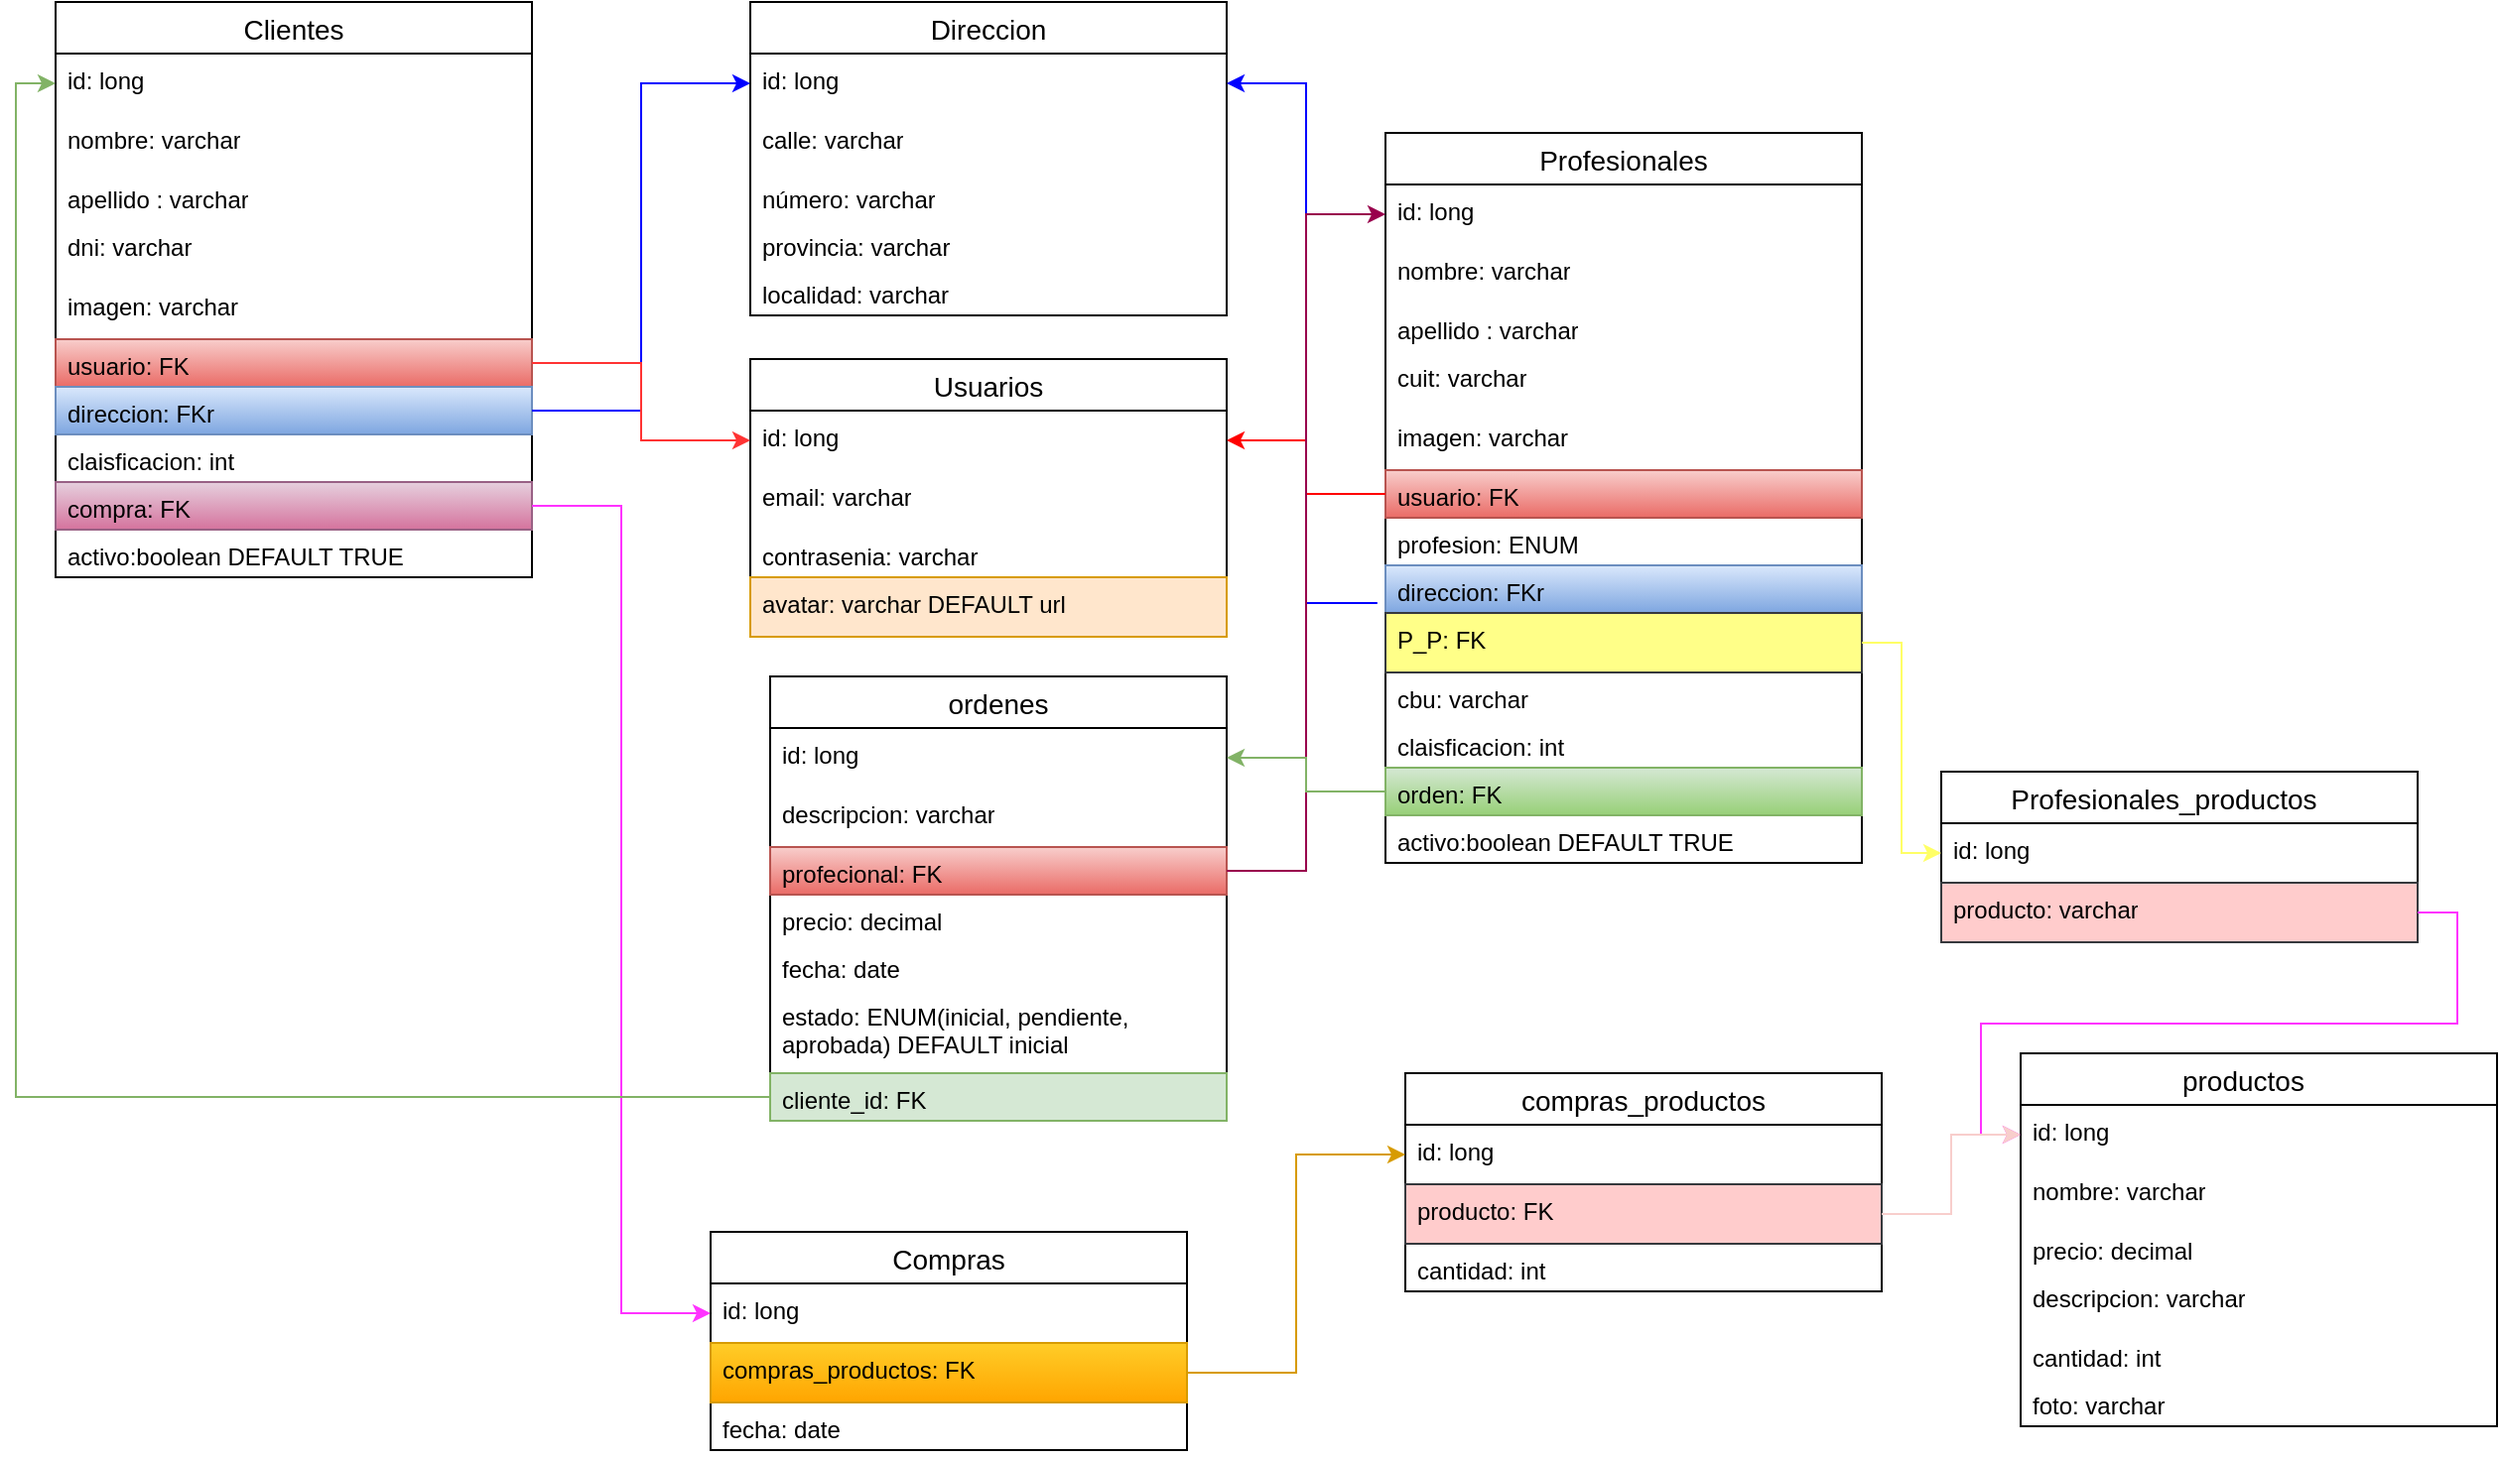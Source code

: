 <mxfile version="23.1.5" type="device">
  <diagram name="Página-1" id="OhLN4CfPw5EbJLbGFx0G">
    <mxGraphModel dx="832" dy="473" grid="1" gridSize="10" guides="1" tooltips="1" connect="1" arrows="1" fold="1" page="1" pageScale="1" pageWidth="827" pageHeight="1169" math="0" shadow="0">
      <root>
        <mxCell id="0" />
        <mxCell id="1" parent="0" />
        <mxCell id="5h6gD63ZJwvLhJhtUFyL-3" value="Clientes" style="swimlane;fontStyle=0;childLayout=stackLayout;horizontal=1;startSize=26;horizontalStack=0;resizeParent=1;resizeParentMax=0;resizeLast=0;collapsible=1;marginBottom=0;align=center;fontSize=14;" parent="1" vertex="1">
          <mxGeometry x="70" y="80" width="240" height="290" as="geometry" />
        </mxCell>
        <mxCell id="5h6gD63ZJwvLhJhtUFyL-4" value="id: long" style="text;strokeColor=none;fillColor=none;spacingLeft=4;spacingRight=4;overflow=hidden;rotatable=0;points=[[0,0.5],[1,0.5]];portConstraint=eastwest;fontSize=12;whiteSpace=wrap;html=1;" parent="5h6gD63ZJwvLhJhtUFyL-3" vertex="1">
          <mxGeometry y="26" width="240" height="30" as="geometry" />
        </mxCell>
        <mxCell id="5h6gD63ZJwvLhJhtUFyL-5" value="nombre: varchar" style="text;strokeColor=none;fillColor=none;spacingLeft=4;spacingRight=4;overflow=hidden;rotatable=0;points=[[0,0.5],[1,0.5]];portConstraint=eastwest;fontSize=12;whiteSpace=wrap;html=1;" parent="5h6gD63ZJwvLhJhtUFyL-3" vertex="1">
          <mxGeometry y="56" width="240" height="30" as="geometry" />
        </mxCell>
        <mxCell id="5h6gD63ZJwvLhJhtUFyL-6" value="apellido : varchar" style="text;strokeColor=none;fillColor=none;spacingLeft=4;spacingRight=4;overflow=hidden;rotatable=0;points=[[0,0.5],[1,0.5]];portConstraint=eastwest;fontSize=12;whiteSpace=wrap;html=1;" parent="5h6gD63ZJwvLhJhtUFyL-3" vertex="1">
          <mxGeometry y="86" width="240" height="24" as="geometry" />
        </mxCell>
        <mxCell id="5h6gD63ZJwvLhJhtUFyL-7" value="dni: varchar" style="text;strokeColor=none;fillColor=none;spacingLeft=4;spacingRight=4;overflow=hidden;rotatable=0;points=[[0,0.5],[1,0.5]];portConstraint=eastwest;fontSize=12;whiteSpace=wrap;html=1;" parent="5h6gD63ZJwvLhJhtUFyL-3" vertex="1">
          <mxGeometry y="110" width="240" height="30" as="geometry" />
        </mxCell>
        <mxCell id="XZwyygb9J_0dF2NHPuty-4" value="imagen: varchar" style="text;spacingLeft=4;spacingRight=4;overflow=hidden;rotatable=0;points=[[0,0.5],[1,0.5]];portConstraint=eastwest;fontSize=12;whiteSpace=wrap;html=1;" parent="5h6gD63ZJwvLhJhtUFyL-3" vertex="1">
          <mxGeometry y="140" width="240" height="30" as="geometry" />
        </mxCell>
        <mxCell id="5h6gD63ZJwvLhJhtUFyL-24" value="usuario: FK" style="text;strokeColor=#b85450;fillColor=#f8cecc;spacingLeft=4;spacingRight=4;overflow=hidden;rotatable=0;points=[[0,0.5],[1,0.5]];portConstraint=eastwest;fontSize=12;whiteSpace=wrap;html=1;gradientColor=#ea6b66;" parent="5h6gD63ZJwvLhJhtUFyL-3" vertex="1">
          <mxGeometry y="170" width="240" height="24" as="geometry" />
        </mxCell>
        <mxCell id="5h6gD63ZJwvLhJhtUFyL-8" value="direccion: FKr" style="text;strokeColor=#6c8ebf;fillColor=#dae8fc;spacingLeft=4;spacingRight=4;overflow=hidden;rotatable=0;points=[[0,0.5],[1,0.5]];portConstraint=eastwest;fontSize=12;whiteSpace=wrap;html=1;gradientColor=#7ea6e0;" parent="5h6gD63ZJwvLhJhtUFyL-3" vertex="1">
          <mxGeometry y="194" width="240" height="24" as="geometry" />
        </mxCell>
        <mxCell id="5h6gD63ZJwvLhJhtUFyL-73" value="claisficacion: int&amp;nbsp;&amp;nbsp;&amp;nbsp;&amp;nbsp;&amp;nbsp;&amp;nbsp;&amp;nbsp;&amp;nbsp;&amp;nbsp;&amp;nbsp; " style="text;strokeColor=none;fillColor=none;spacingLeft=4;spacingRight=4;overflow=hidden;rotatable=0;points=[[0,0.5],[1,0.5]];portConstraint=eastwest;fontSize=12;whiteSpace=wrap;html=1;" parent="5h6gD63ZJwvLhJhtUFyL-3" vertex="1">
          <mxGeometry y="218" width="240" height="24" as="geometry" />
        </mxCell>
        <mxCell id="5h6gD63ZJwvLhJhtUFyL-82" value="compra: FK " style="text;strokeColor=#996185;fillColor=#e6d0de;spacingLeft=4;spacingRight=4;overflow=hidden;rotatable=0;points=[[0,0.5],[1,0.5]];portConstraint=eastwest;fontSize=12;whiteSpace=wrap;html=1;gradientColor=#d5739d;" parent="5h6gD63ZJwvLhJhtUFyL-3" vertex="1">
          <mxGeometry y="242" width="240" height="24" as="geometry" />
        </mxCell>
        <mxCell id="zGZ2m8Iwme6kOGz4YDEs-1" value="activo:boolean DEFAULT TRUE " style="text;spacingLeft=4;spacingRight=4;overflow=hidden;rotatable=0;points=[[0,0.5],[1,0.5]];portConstraint=eastwest;fontSize=12;whiteSpace=wrap;html=1;" parent="5h6gD63ZJwvLhJhtUFyL-3" vertex="1">
          <mxGeometry y="266" width="240" height="24" as="geometry" />
        </mxCell>
        <mxCell id="5h6gD63ZJwvLhJhtUFyL-9" value="Direccion" style="swimlane;fontStyle=0;childLayout=stackLayout;horizontal=1;startSize=26;horizontalStack=0;resizeParent=1;resizeParentMax=0;resizeLast=0;collapsible=1;marginBottom=0;align=center;fontSize=14;" parent="1" vertex="1">
          <mxGeometry x="420" y="80" width="240" height="158" as="geometry" />
        </mxCell>
        <mxCell id="5h6gD63ZJwvLhJhtUFyL-10" value="id: long" style="text;strokeColor=none;fillColor=none;spacingLeft=4;spacingRight=4;overflow=hidden;rotatable=0;points=[[0,0.5],[1,0.5]];portConstraint=eastwest;fontSize=12;whiteSpace=wrap;html=1;" parent="5h6gD63ZJwvLhJhtUFyL-9" vertex="1">
          <mxGeometry y="26" width="240" height="30" as="geometry" />
        </mxCell>
        <mxCell id="5h6gD63ZJwvLhJhtUFyL-11" value="calle: varchar" style="text;strokeColor=none;fillColor=none;spacingLeft=4;spacingRight=4;overflow=hidden;rotatable=0;points=[[0,0.5],[1,0.5]];portConstraint=eastwest;fontSize=12;whiteSpace=wrap;html=1;" parent="5h6gD63ZJwvLhJhtUFyL-9" vertex="1">
          <mxGeometry y="56" width="240" height="30" as="geometry" />
        </mxCell>
        <mxCell id="5h6gD63ZJwvLhJhtUFyL-14" value="número: varchar" style="text;strokeColor=none;fillColor=none;spacingLeft=4;spacingRight=4;overflow=hidden;rotatable=0;points=[[0,0.5],[1,0.5]];portConstraint=eastwest;fontSize=12;whiteSpace=wrap;html=1;" parent="5h6gD63ZJwvLhJhtUFyL-9" vertex="1">
          <mxGeometry y="86" width="240" height="24" as="geometry" />
        </mxCell>
        <mxCell id="5h6gD63ZJwvLhJhtUFyL-21" value="provincia: varchar" style="text;strokeColor=none;fillColor=none;spacingLeft=4;spacingRight=4;overflow=hidden;rotatable=0;points=[[0,0.5],[1,0.5]];portConstraint=eastwest;fontSize=12;whiteSpace=wrap;html=1;" parent="5h6gD63ZJwvLhJhtUFyL-9" vertex="1">
          <mxGeometry y="110" width="240" height="24" as="geometry" />
        </mxCell>
        <mxCell id="5h6gD63ZJwvLhJhtUFyL-12" value="localidad: varchar" style="text;strokeColor=none;fillColor=none;spacingLeft=4;spacingRight=4;overflow=hidden;rotatable=0;points=[[0,0.5],[1,0.5]];portConstraint=eastwest;fontSize=12;whiteSpace=wrap;html=1;" parent="5h6gD63ZJwvLhJhtUFyL-9" vertex="1">
          <mxGeometry y="134" width="240" height="24" as="geometry" />
        </mxCell>
        <mxCell id="5h6gD63ZJwvLhJhtUFyL-23" style="edgeStyle=orthogonalEdgeStyle;rounded=0;orthogonalLoop=1;jettySize=auto;html=1;entryX=0;entryY=0.5;entryDx=0;entryDy=0;strokeColor=#0000FF;" parent="1" source="5h6gD63ZJwvLhJhtUFyL-8" target="5h6gD63ZJwvLhJhtUFyL-10" edge="1">
          <mxGeometry relative="1" as="geometry" />
        </mxCell>
        <mxCell id="5h6gD63ZJwvLhJhtUFyL-25" value="Usuarios" style="swimlane;fontStyle=0;childLayout=stackLayout;horizontal=1;startSize=26;horizontalStack=0;resizeParent=1;resizeParentMax=0;resizeLast=0;collapsible=1;marginBottom=0;align=center;fontSize=14;" parent="1" vertex="1">
          <mxGeometry x="420" y="260" width="240" height="140" as="geometry" />
        </mxCell>
        <mxCell id="5h6gD63ZJwvLhJhtUFyL-26" value="id: long" style="text;strokeColor=none;fillColor=none;spacingLeft=4;spacingRight=4;overflow=hidden;rotatable=0;points=[[0,0.5],[1,0.5]];portConstraint=eastwest;fontSize=12;whiteSpace=wrap;html=1;" parent="5h6gD63ZJwvLhJhtUFyL-25" vertex="1">
          <mxGeometry y="26" width="240" height="30" as="geometry" />
        </mxCell>
        <mxCell id="5h6gD63ZJwvLhJhtUFyL-27" value="email: varchar" style="text;strokeColor=none;fillColor=none;spacingLeft=4;spacingRight=4;overflow=hidden;rotatable=0;points=[[0,0.5],[1,0.5]];portConstraint=eastwest;fontSize=12;whiteSpace=wrap;html=1;" parent="5h6gD63ZJwvLhJhtUFyL-25" vertex="1">
          <mxGeometry y="56" width="240" height="30" as="geometry" />
        </mxCell>
        <mxCell id="5h6gD63ZJwvLhJhtUFyL-28" value="contrasenia: varchar" style="text;strokeColor=none;fillColor=none;spacingLeft=4;spacingRight=4;overflow=hidden;rotatable=0;points=[[0,0.5],[1,0.5]];portConstraint=eastwest;fontSize=12;whiteSpace=wrap;html=1;" parent="5h6gD63ZJwvLhJhtUFyL-25" vertex="1">
          <mxGeometry y="86" width="240" height="24" as="geometry" />
        </mxCell>
        <mxCell id="XZwyygb9J_0dF2NHPuty-3" value="avatar: varchar DEFAULT url" style="text;strokeColor=#d79b00;fillColor=#ffe6cc;spacingLeft=4;spacingRight=4;overflow=hidden;rotatable=0;points=[[0,0.5],[1,0.5]];portConstraint=eastwest;fontSize=12;whiteSpace=wrap;html=1;" parent="5h6gD63ZJwvLhJhtUFyL-25" vertex="1">
          <mxGeometry y="110" width="240" height="30" as="geometry" />
        </mxCell>
        <mxCell id="5h6gD63ZJwvLhJhtUFyL-31" style="edgeStyle=orthogonalEdgeStyle;rounded=0;orthogonalLoop=1;jettySize=auto;html=1;exitX=1;exitY=0.5;exitDx=0;exitDy=0;entryX=0;entryY=0.5;entryDx=0;entryDy=0;strokeColor=#FF3333;" parent="1" source="5h6gD63ZJwvLhJhtUFyL-24" target="5h6gD63ZJwvLhJhtUFyL-26" edge="1">
          <mxGeometry relative="1" as="geometry" />
        </mxCell>
        <mxCell id="5h6gD63ZJwvLhJhtUFyL-32" value="Profesionales" style="swimlane;fontStyle=0;childLayout=stackLayout;horizontal=1;startSize=26;horizontalStack=0;resizeParent=1;resizeParentMax=0;resizeLast=0;collapsible=1;marginBottom=0;align=center;fontSize=14;" parent="1" vertex="1">
          <mxGeometry x="740" y="146" width="240" height="368" as="geometry" />
        </mxCell>
        <mxCell id="5h6gD63ZJwvLhJhtUFyL-33" value="id: long" style="text;strokeColor=none;fillColor=none;spacingLeft=4;spacingRight=4;overflow=hidden;rotatable=0;points=[[0,0.5],[1,0.5]];portConstraint=eastwest;fontSize=12;whiteSpace=wrap;html=1;" parent="5h6gD63ZJwvLhJhtUFyL-32" vertex="1">
          <mxGeometry y="26" width="240" height="30" as="geometry" />
        </mxCell>
        <mxCell id="5h6gD63ZJwvLhJhtUFyL-34" value="nombre: varchar" style="text;strokeColor=none;fillColor=none;spacingLeft=4;spacingRight=4;overflow=hidden;rotatable=0;points=[[0,0.5],[1,0.5]];portConstraint=eastwest;fontSize=12;whiteSpace=wrap;html=1;" parent="5h6gD63ZJwvLhJhtUFyL-32" vertex="1">
          <mxGeometry y="56" width="240" height="30" as="geometry" />
        </mxCell>
        <mxCell id="5h6gD63ZJwvLhJhtUFyL-35" value="apellido : varchar" style="text;strokeColor=none;fillColor=none;spacingLeft=4;spacingRight=4;overflow=hidden;rotatable=0;points=[[0,0.5],[1,0.5]];portConstraint=eastwest;fontSize=12;whiteSpace=wrap;html=1;" parent="5h6gD63ZJwvLhJhtUFyL-32" vertex="1">
          <mxGeometry y="86" width="240" height="24" as="geometry" />
        </mxCell>
        <mxCell id="5h6gD63ZJwvLhJhtUFyL-36" value="cuit: varchar" style="text;strokeColor=none;fillColor=none;spacingLeft=4;spacingRight=4;overflow=hidden;rotatable=0;points=[[0,0.5],[1,0.5]];portConstraint=eastwest;fontSize=12;whiteSpace=wrap;html=1;" parent="5h6gD63ZJwvLhJhtUFyL-32" vertex="1">
          <mxGeometry y="110" width="240" height="30" as="geometry" />
        </mxCell>
        <mxCell id="XZwyygb9J_0dF2NHPuty-5" value="imagen: varchar" style="text;spacingLeft=4;spacingRight=4;overflow=hidden;rotatable=0;points=[[0,0.5],[1,0.5]];portConstraint=eastwest;fontSize=12;whiteSpace=wrap;html=1;" parent="5h6gD63ZJwvLhJhtUFyL-32" vertex="1">
          <mxGeometry y="140" width="240" height="30" as="geometry" />
        </mxCell>
        <mxCell id="5h6gD63ZJwvLhJhtUFyL-37" value="usuario: FK" style="text;strokeColor=#b85450;fillColor=#f8cecc;spacingLeft=4;spacingRight=4;overflow=hidden;rotatable=0;points=[[0,0.5],[1,0.5]];portConstraint=eastwest;fontSize=12;whiteSpace=wrap;html=1;gradientColor=#ea6b66;" parent="5h6gD63ZJwvLhJhtUFyL-32" vertex="1">
          <mxGeometry y="170" width="240" height="24" as="geometry" />
        </mxCell>
        <mxCell id="5h6gD63ZJwvLhJhtUFyL-65" value="profesion: ENUM " style="text;spacingLeft=4;spacingRight=4;overflow=hidden;rotatable=0;points=[[0,0.5],[1,0.5]];portConstraint=eastwest;fontSize=12;whiteSpace=wrap;html=1;" parent="5h6gD63ZJwvLhJhtUFyL-32" vertex="1">
          <mxGeometry y="194" width="240" height="24" as="geometry" />
        </mxCell>
        <mxCell id="5h6gD63ZJwvLhJhtUFyL-38" value="direccion: FKr" style="text;strokeColor=#6c8ebf;fillColor=#dae8fc;spacingLeft=4;spacingRight=4;overflow=hidden;rotatable=0;points=[[0,0.5],[1,0.5]];portConstraint=eastwest;fontSize=12;whiteSpace=wrap;html=1;gradientColor=#7ea6e0;" parent="5h6gD63ZJwvLhJhtUFyL-32" vertex="1">
          <mxGeometry y="218" width="240" height="24" as="geometry" />
        </mxCell>
        <mxCell id="5h6gD63ZJwvLhJhtUFyL-55" value="P_P: FK" style="text;strokeColor=#36393d;fillColor=#ffff88;spacingLeft=4;spacingRight=4;overflow=hidden;rotatable=0;points=[[0,0.5],[1,0.5]];portConstraint=eastwest;fontSize=12;whiteSpace=wrap;html=1;" parent="5h6gD63ZJwvLhJhtUFyL-32" vertex="1">
          <mxGeometry y="242" width="240" height="30" as="geometry" />
        </mxCell>
        <mxCell id="5h6gD63ZJwvLhJhtUFyL-72" value="cbu: varchar " style="text;strokeColor=none;fillColor=none;spacingLeft=4;spacingRight=4;overflow=hidden;rotatable=0;points=[[0,0.5],[1,0.5]];portConstraint=eastwest;fontSize=12;whiteSpace=wrap;html=1;" parent="5h6gD63ZJwvLhJhtUFyL-32" vertex="1">
          <mxGeometry y="272" width="240" height="24" as="geometry" />
        </mxCell>
        <mxCell id="5h6gD63ZJwvLhJhtUFyL-70" value="claisficacion: int&amp;nbsp;&amp;nbsp;&amp;nbsp;&amp;nbsp;&amp;nbsp;&amp;nbsp;&amp;nbsp;&amp;nbsp;&amp;nbsp;&amp;nbsp; " style="text;strokeColor=none;fillColor=none;spacingLeft=4;spacingRight=4;overflow=hidden;rotatable=0;points=[[0,0.5],[1,0.5]];portConstraint=eastwest;fontSize=12;whiteSpace=wrap;html=1;" parent="5h6gD63ZJwvLhJhtUFyL-32" vertex="1">
          <mxGeometry y="296" width="240" height="24" as="geometry" />
        </mxCell>
        <mxCell id="XZwyygb9J_0dF2NHPuty-1" value="orden: FK " style="text;spacingLeft=4;spacingRight=4;overflow=hidden;rotatable=0;points=[[0,0.5],[1,0.5]];portConstraint=eastwest;fontSize=12;whiteSpace=wrap;html=1;fillColor=#d5e8d4;gradientColor=#97d077;strokeColor=#82b366;" parent="5h6gD63ZJwvLhJhtUFyL-32" vertex="1">
          <mxGeometry y="320" width="240" height="24" as="geometry" />
        </mxCell>
        <mxCell id="zGZ2m8Iwme6kOGz4YDEs-2" value="activo:boolean DEFAULT TRUE " style="text;spacingLeft=4;spacingRight=4;overflow=hidden;rotatable=0;points=[[0,0.5],[1,0.5]];portConstraint=eastwest;fontSize=12;whiteSpace=wrap;html=1;" parent="5h6gD63ZJwvLhJhtUFyL-32" vertex="1">
          <mxGeometry y="344" width="240" height="24" as="geometry" />
        </mxCell>
        <mxCell id="5h6gD63ZJwvLhJhtUFyL-39" style="edgeStyle=orthogonalEdgeStyle;rounded=0;orthogonalLoop=1;jettySize=auto;html=1;exitX=-0.017;exitY=0.792;exitDx=0;exitDy=0;strokeColor=#0000FF;exitPerimeter=0;" parent="1" source="5h6gD63ZJwvLhJhtUFyL-38" target="5h6gD63ZJwvLhJhtUFyL-10" edge="1">
          <mxGeometry relative="1" as="geometry" />
        </mxCell>
        <mxCell id="5h6gD63ZJwvLhJhtUFyL-40" style="edgeStyle=orthogonalEdgeStyle;rounded=0;orthogonalLoop=1;jettySize=auto;html=1;exitX=0;exitY=0.5;exitDx=0;exitDy=0;entryX=1;entryY=0.5;entryDx=0;entryDy=0;strokeColor=#FF0000;" parent="1" source="5h6gD63ZJwvLhJhtUFyL-37" target="5h6gD63ZJwvLhJhtUFyL-26" edge="1">
          <mxGeometry relative="1" as="geometry" />
        </mxCell>
        <mxCell id="5h6gD63ZJwvLhJhtUFyL-41" value="productos     " style="swimlane;fontStyle=0;childLayout=stackLayout;horizontal=1;startSize=26;horizontalStack=0;resizeParent=1;resizeParentMax=0;resizeLast=0;collapsible=1;marginBottom=0;align=center;fontSize=14;" parent="1" vertex="1">
          <mxGeometry x="1060" y="610" width="240" height="188" as="geometry" />
        </mxCell>
        <mxCell id="5h6gD63ZJwvLhJhtUFyL-42" value="id: long" style="text;strokeColor=none;fillColor=none;spacingLeft=4;spacingRight=4;overflow=hidden;rotatable=0;points=[[0,0.5],[1,0.5]];portConstraint=eastwest;fontSize=12;whiteSpace=wrap;html=1;" parent="5h6gD63ZJwvLhJhtUFyL-41" vertex="1">
          <mxGeometry y="26" width="240" height="30" as="geometry" />
        </mxCell>
        <mxCell id="5h6gD63ZJwvLhJhtUFyL-43" value="nombre: varchar" style="text;strokeColor=none;fillColor=none;spacingLeft=4;spacingRight=4;overflow=hidden;rotatable=0;points=[[0,0.5],[1,0.5]];portConstraint=eastwest;fontSize=12;whiteSpace=wrap;html=1;" parent="5h6gD63ZJwvLhJhtUFyL-41" vertex="1">
          <mxGeometry y="56" width="240" height="30" as="geometry" />
        </mxCell>
        <mxCell id="5h6gD63ZJwvLhJhtUFyL-44" value="&lt;div&gt;precio: decimal&lt;/div&gt;&lt;div&gt;&lt;br&gt; &lt;/div&gt;" style="text;spacingLeft=4;spacingRight=4;overflow=hidden;rotatable=0;points=[[0,0.5],[1,0.5]];portConstraint=eastwest;fontSize=12;whiteSpace=wrap;html=1;" parent="5h6gD63ZJwvLhJhtUFyL-41" vertex="1">
          <mxGeometry y="86" width="240" height="24" as="geometry" />
        </mxCell>
        <mxCell id="5h6gD63ZJwvLhJhtUFyL-45" value="descripcion: varchar" style="text;strokeColor=none;fillColor=none;spacingLeft=4;spacingRight=4;overflow=hidden;rotatable=0;points=[[0,0.5],[1,0.5]];portConstraint=eastwest;fontSize=12;whiteSpace=wrap;html=1;" parent="5h6gD63ZJwvLhJhtUFyL-41" vertex="1">
          <mxGeometry y="110" width="240" height="30" as="geometry" />
        </mxCell>
        <mxCell id="5h6gD63ZJwvLhJhtUFyL-46" value="cantidad: int" style="text;strokeColor=none;fillColor=none;spacingLeft=4;spacingRight=4;overflow=hidden;rotatable=0;points=[[0,0.5],[1,0.5]];portConstraint=eastwest;fontSize=12;whiteSpace=wrap;html=1;" parent="5h6gD63ZJwvLhJhtUFyL-41" vertex="1">
          <mxGeometry y="140" width="240" height="24" as="geometry" />
        </mxCell>
        <mxCell id="5h6gD63ZJwvLhJhtUFyL-47" value="foto: varchar" style="text;spacingLeft=4;spacingRight=4;overflow=hidden;rotatable=0;points=[[0,0.5],[1,0.5]];portConstraint=eastwest;fontSize=12;whiteSpace=wrap;html=1;" parent="5h6gD63ZJwvLhJhtUFyL-41" vertex="1">
          <mxGeometry y="164" width="240" height="24" as="geometry" />
        </mxCell>
        <mxCell id="5h6gD63ZJwvLhJhtUFyL-48" value="Profesionales_productos     " style="swimlane;fontStyle=0;childLayout=stackLayout;horizontal=1;startSize=26;horizontalStack=0;resizeParent=1;resizeParentMax=0;resizeLast=0;collapsible=1;marginBottom=0;align=center;fontSize=14;" parent="1" vertex="1">
          <mxGeometry x="1020" y="468" width="240" height="86" as="geometry" />
        </mxCell>
        <mxCell id="5h6gD63ZJwvLhJhtUFyL-49" value="id: long" style="text;strokeColor=none;fillColor=none;spacingLeft=4;spacingRight=4;overflow=hidden;rotatable=0;points=[[0,0.5],[1,0.5]];portConstraint=eastwest;fontSize=12;whiteSpace=wrap;html=1;" parent="5h6gD63ZJwvLhJhtUFyL-48" vertex="1">
          <mxGeometry y="26" width="240" height="30" as="geometry" />
        </mxCell>
        <mxCell id="5h6gD63ZJwvLhJhtUFyL-50" value="producto: varchar" style="text;strokeColor=#36393d;fillColor=#ffcccc;spacingLeft=4;spacingRight=4;overflow=hidden;rotatable=0;points=[[0,0.5],[1,0.5]];portConstraint=eastwest;fontSize=12;whiteSpace=wrap;html=1;" parent="5h6gD63ZJwvLhJhtUFyL-48" vertex="1">
          <mxGeometry y="56" width="240" height="30" as="geometry" />
        </mxCell>
        <mxCell id="5h6gD63ZJwvLhJhtUFyL-56" style="edgeStyle=orthogonalEdgeStyle;rounded=0;orthogonalLoop=1;jettySize=auto;html=1;entryX=0;entryY=0.5;entryDx=0;entryDy=0;fillColor=#ffff88;strokeColor=#FFFF66;" parent="1" source="5h6gD63ZJwvLhJhtUFyL-55" target="5h6gD63ZJwvLhJhtUFyL-49" edge="1">
          <mxGeometry relative="1" as="geometry" />
        </mxCell>
        <mxCell id="5h6gD63ZJwvLhJhtUFyL-57" style="edgeStyle=orthogonalEdgeStyle;rounded=0;orthogonalLoop=1;jettySize=auto;html=1;entryX=0;entryY=0.5;entryDx=0;entryDy=0;fillColor=#ffcccc;strokeColor=#FF33FF;" parent="1" source="5h6gD63ZJwvLhJhtUFyL-50" target="5h6gD63ZJwvLhJhtUFyL-42" edge="1">
          <mxGeometry relative="1" as="geometry" />
        </mxCell>
        <mxCell id="5h6gD63ZJwvLhJhtUFyL-58" value="ordenes" style="swimlane;fontStyle=0;childLayout=stackLayout;horizontal=1;startSize=26;horizontalStack=0;resizeParent=1;resizeParentMax=0;resizeLast=0;collapsible=1;marginBottom=0;align=center;fontSize=14;" parent="1" vertex="1">
          <mxGeometry x="430" y="420" width="230" height="224" as="geometry" />
        </mxCell>
        <mxCell id="5h6gD63ZJwvLhJhtUFyL-59" value="id: long" style="text;strokeColor=none;fillColor=none;spacingLeft=4;spacingRight=4;overflow=hidden;rotatable=0;points=[[0,0.5],[1,0.5]];portConstraint=eastwest;fontSize=12;whiteSpace=wrap;html=1;" parent="5h6gD63ZJwvLhJhtUFyL-58" vertex="1">
          <mxGeometry y="26" width="230" height="30" as="geometry" />
        </mxCell>
        <mxCell id="5h6gD63ZJwvLhJhtUFyL-62" value="descripcion: varchar" style="text;strokeColor=none;fillColor=none;spacingLeft=4;spacingRight=4;overflow=hidden;rotatable=0;points=[[0,0.5],[1,0.5]];portConstraint=eastwest;fontSize=12;whiteSpace=wrap;html=1;" parent="5h6gD63ZJwvLhJhtUFyL-58" vertex="1">
          <mxGeometry y="56" width="230" height="30" as="geometry" />
        </mxCell>
        <mxCell id="5h6gD63ZJwvLhJhtUFyL-64" value="profecional: FK" style="text;strokeColor=#b85450;fillColor=#f8cecc;spacingLeft=4;spacingRight=4;overflow=hidden;rotatable=0;points=[[0,0.5],[1,0.5]];portConstraint=eastwest;fontSize=12;whiteSpace=wrap;html=1;gradientColor=#ea6b66;" parent="5h6gD63ZJwvLhJhtUFyL-58" vertex="1">
          <mxGeometry y="86" width="230" height="24" as="geometry" />
        </mxCell>
        <mxCell id="5h6gD63ZJwvLhJhtUFyL-76" value="precio: decimal" style="text;strokeColor=none;fillColor=none;spacingLeft=4;spacingRight=4;overflow=hidden;rotatable=0;points=[[0,0.5],[1,0.5]];portConstraint=eastwest;fontSize=12;whiteSpace=wrap;html=1;" parent="5h6gD63ZJwvLhJhtUFyL-58" vertex="1">
          <mxGeometry y="110" width="230" height="24" as="geometry" />
        </mxCell>
        <mxCell id="5h6gD63ZJwvLhJhtUFyL-86" value="fecha: date" style="text;strokeColor=none;fillColor=none;spacingLeft=4;spacingRight=4;overflow=hidden;rotatable=0;points=[[0,0.5],[1,0.5]];portConstraint=eastwest;fontSize=12;whiteSpace=wrap;html=1;" parent="5h6gD63ZJwvLhJhtUFyL-58" vertex="1">
          <mxGeometry y="134" width="230" height="24" as="geometry" />
        </mxCell>
        <mxCell id="5h6gD63ZJwvLhJhtUFyL-91" value="estado: ENUM(inicial, pendiente, aprobada) DEFAULT inicial" style="text;spacingLeft=4;spacingRight=4;overflow=hidden;rotatable=0;points=[[0,0.5],[1,0.5]];portConstraint=eastwest;fontSize=12;whiteSpace=wrap;html=1;" parent="5h6gD63ZJwvLhJhtUFyL-58" vertex="1">
          <mxGeometry y="158" width="230" height="42" as="geometry" />
        </mxCell>
        <mxCell id="yxp4J_VLGR2FBEIJov2a-1" value="cliente_id: FK" style="text;strokeColor=#82b366;fillColor=#d5e8d4;spacingLeft=4;spacingRight=4;overflow=hidden;rotatable=0;points=[[0,0.5],[1,0.5]];portConstraint=eastwest;fontSize=12;whiteSpace=wrap;html=1;" vertex="1" parent="5h6gD63ZJwvLhJhtUFyL-58">
          <mxGeometry y="200" width="230" height="24" as="geometry" />
        </mxCell>
        <mxCell id="5h6gD63ZJwvLhJhtUFyL-75" style="edgeStyle=orthogonalEdgeStyle;rounded=0;orthogonalLoop=1;jettySize=auto;html=1;entryX=0;entryY=0.5;entryDx=0;entryDy=0;strokeColor=#99004D;" parent="1" source="5h6gD63ZJwvLhJhtUFyL-64" target="5h6gD63ZJwvLhJhtUFyL-33" edge="1">
          <mxGeometry relative="1" as="geometry" />
        </mxCell>
        <mxCell id="5h6gD63ZJwvLhJhtUFyL-77" value="Compras" style="swimlane;fontStyle=0;childLayout=stackLayout;horizontal=1;startSize=26;horizontalStack=0;resizeParent=1;resizeParentMax=0;resizeLast=0;collapsible=1;marginBottom=0;align=center;fontSize=14;" parent="1" vertex="1">
          <mxGeometry x="400" y="700" width="240" height="110" as="geometry" />
        </mxCell>
        <mxCell id="5h6gD63ZJwvLhJhtUFyL-78" value="id: long" style="text;strokeColor=none;fillColor=none;spacingLeft=4;spacingRight=4;overflow=hidden;rotatable=0;points=[[0,0.5],[1,0.5]];portConstraint=eastwest;fontSize=12;whiteSpace=wrap;html=1;" parent="5h6gD63ZJwvLhJhtUFyL-77" vertex="1">
          <mxGeometry y="26" width="240" height="30" as="geometry" />
        </mxCell>
        <mxCell id="5h6gD63ZJwvLhJhtUFyL-79" value="compras_productos: FK " style="text;strokeColor=#d79b00;fillColor=#ffcd28;spacingLeft=4;spacingRight=4;overflow=hidden;rotatable=0;points=[[0,0.5],[1,0.5]];portConstraint=eastwest;fontSize=12;whiteSpace=wrap;html=1;gradientColor=#ffa500;" parent="5h6gD63ZJwvLhJhtUFyL-77" vertex="1">
          <mxGeometry y="56" width="240" height="30" as="geometry" />
        </mxCell>
        <mxCell id="zGZ2m8Iwme6kOGz4YDEs-3" value="fecha: date" style="text;spacingLeft=4;spacingRight=4;overflow=hidden;rotatable=0;points=[[0,0.5],[1,0.5]];portConstraint=eastwest;fontSize=12;whiteSpace=wrap;html=1;" parent="5h6gD63ZJwvLhJhtUFyL-77" vertex="1">
          <mxGeometry y="86" width="240" height="24" as="geometry" />
        </mxCell>
        <mxCell id="5h6gD63ZJwvLhJhtUFyL-83" style="edgeStyle=orthogonalEdgeStyle;rounded=0;orthogonalLoop=1;jettySize=auto;html=1;entryX=0;entryY=0.5;entryDx=0;entryDy=0;strokeColor=#FF33FF;" parent="1" source="5h6gD63ZJwvLhJhtUFyL-82" target="5h6gD63ZJwvLhJhtUFyL-78" edge="1">
          <mxGeometry relative="1" as="geometry" />
        </mxCell>
        <mxCell id="5h6gD63ZJwvLhJhtUFyL-87" value="compras_productos" style="swimlane;fontStyle=0;childLayout=stackLayout;horizontal=1;startSize=26;horizontalStack=0;resizeParent=1;resizeParentMax=0;resizeLast=0;collapsible=1;marginBottom=0;align=center;fontSize=14;" parent="1" vertex="1">
          <mxGeometry x="750" y="620" width="240" height="110" as="geometry" />
        </mxCell>
        <mxCell id="5h6gD63ZJwvLhJhtUFyL-88" value="id: long" style="text;strokeColor=none;fillColor=none;spacingLeft=4;spacingRight=4;overflow=hidden;rotatable=0;points=[[0,0.5],[1,0.5]];portConstraint=eastwest;fontSize=12;whiteSpace=wrap;html=1;" parent="5h6gD63ZJwvLhJhtUFyL-87" vertex="1">
          <mxGeometry y="26" width="240" height="30" as="geometry" />
        </mxCell>
        <mxCell id="5h6gD63ZJwvLhJhtUFyL-89" value="producto: FK " style="text;strokeColor=#36393d;fillColor=#ffcccc;spacingLeft=4;spacingRight=4;overflow=hidden;rotatable=0;points=[[0,0.5],[1,0.5]];portConstraint=eastwest;fontSize=12;whiteSpace=wrap;html=1;" parent="5h6gD63ZJwvLhJhtUFyL-87" vertex="1">
          <mxGeometry y="56" width="240" height="30" as="geometry" />
        </mxCell>
        <mxCell id="5h6gD63ZJwvLhJhtUFyL-94" value="cantidad: int" style="text;strokeColor=none;fillColor=none;spacingLeft=4;spacingRight=4;overflow=hidden;rotatable=0;points=[[0,0.5],[1,0.5]];portConstraint=eastwest;fontSize=12;whiteSpace=wrap;html=1;" parent="5h6gD63ZJwvLhJhtUFyL-87" vertex="1">
          <mxGeometry y="86" width="240" height="24" as="geometry" />
        </mxCell>
        <mxCell id="5h6gD63ZJwvLhJhtUFyL-93" style="edgeStyle=orthogonalEdgeStyle;rounded=0;orthogonalLoop=1;jettySize=auto;html=1;entryX=0;entryY=0.5;entryDx=0;entryDy=0;strokeColor=#F8CECC;" parent="1" source="5h6gD63ZJwvLhJhtUFyL-89" target="5h6gD63ZJwvLhJhtUFyL-42" edge="1">
          <mxGeometry relative="1" as="geometry" />
        </mxCell>
        <mxCell id="5h6gD63ZJwvLhJhtUFyL-96" style="edgeStyle=orthogonalEdgeStyle;rounded=0;orthogonalLoop=1;jettySize=auto;html=1;entryX=0;entryY=0.5;entryDx=0;entryDy=0;fillColor=#ffcd28;gradientColor=#ffa500;strokeColor=#d79b00;" parent="1" source="5h6gD63ZJwvLhJhtUFyL-79" target="5h6gD63ZJwvLhJhtUFyL-88" edge="1">
          <mxGeometry relative="1" as="geometry" />
        </mxCell>
        <mxCell id="XZwyygb9J_0dF2NHPuty-2" style="edgeStyle=orthogonalEdgeStyle;rounded=0;orthogonalLoop=1;jettySize=auto;html=1;entryX=1;entryY=0.5;entryDx=0;entryDy=0;fillColor=#d5e8d4;strokeColor=#82b366;" parent="1" source="XZwyygb9J_0dF2NHPuty-1" target="5h6gD63ZJwvLhJhtUFyL-59" edge="1">
          <mxGeometry relative="1" as="geometry" />
        </mxCell>
        <mxCell id="yxp4J_VLGR2FBEIJov2a-2" style="edgeStyle=orthogonalEdgeStyle;rounded=0;orthogonalLoop=1;jettySize=auto;html=1;entryX=0;entryY=0.5;entryDx=0;entryDy=0;fillColor=#d5e8d4;strokeColor=#82b366;" edge="1" parent="1" source="yxp4J_VLGR2FBEIJov2a-1" target="5h6gD63ZJwvLhJhtUFyL-4">
          <mxGeometry relative="1" as="geometry" />
        </mxCell>
      </root>
    </mxGraphModel>
  </diagram>
</mxfile>
